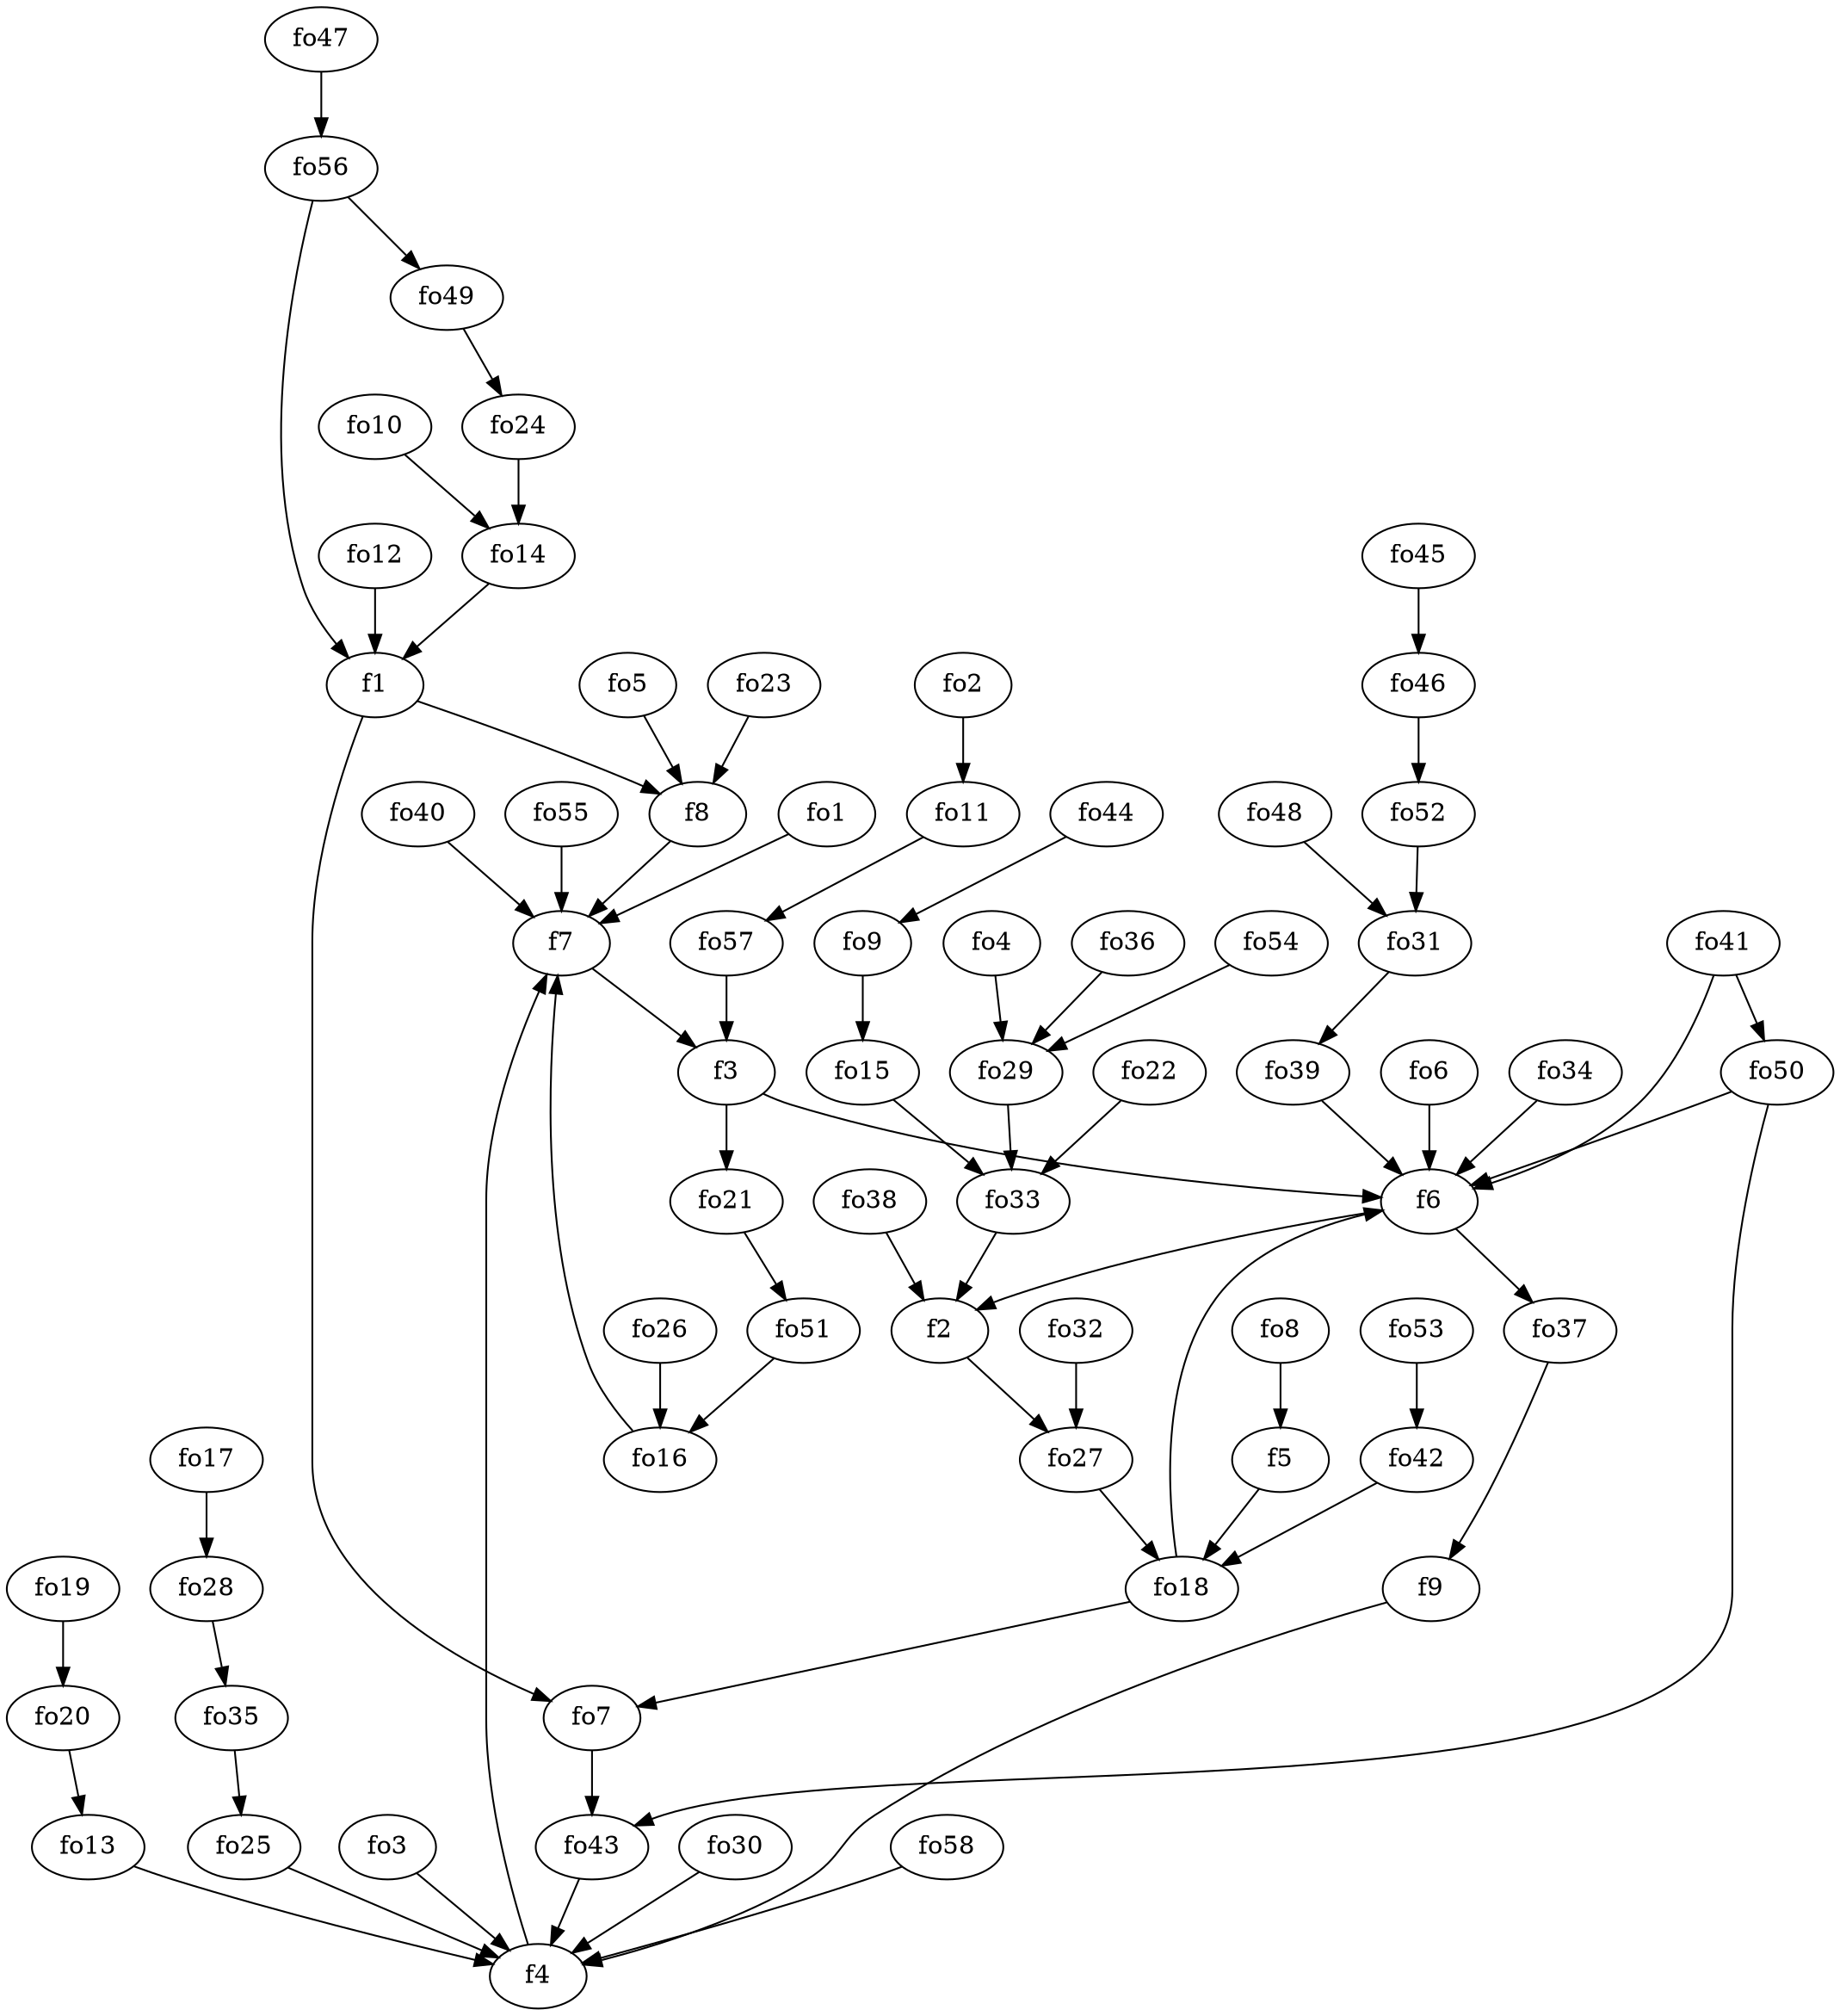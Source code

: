 strict digraph  {
f1;
f2;
f3;
f4;
f5;
f6;
f7;
f8;
f9;
fo1;
fo2;
fo3;
fo4;
fo5;
fo6;
fo7;
fo8;
fo9;
fo10;
fo11;
fo12;
fo13;
fo14;
fo15;
fo16;
fo17;
fo18;
fo19;
fo20;
fo21;
fo22;
fo23;
fo24;
fo25;
fo26;
fo27;
fo28;
fo29;
fo30;
fo31;
fo32;
fo33;
fo34;
fo35;
fo36;
fo37;
fo38;
fo39;
fo40;
fo41;
fo42;
fo43;
fo44;
fo45;
fo46;
fo47;
fo48;
fo49;
fo50;
fo51;
fo52;
fo53;
fo54;
fo55;
fo56;
fo57;
fo58;
f1 -> fo7  [weight=2];
f1 -> f8  [weight=2];
f2 -> fo27  [weight=2];
f3 -> f6  [weight=2];
f3 -> fo21  [weight=2];
f4 -> f7  [weight=2];
f5 -> fo18  [weight=2];
f6 -> f2  [weight=2];
f6 -> fo37  [weight=2];
f7 -> f3  [weight=2];
f8 -> f7  [weight=2];
f9 -> f4  [weight=2];
fo1 -> f7  [weight=2];
fo2 -> fo11  [weight=2];
fo3 -> f4  [weight=2];
fo4 -> fo29  [weight=2];
fo5 -> f8  [weight=2];
fo6 -> f6  [weight=2];
fo7 -> fo43  [weight=2];
fo8 -> f5  [weight=2];
fo9 -> fo15  [weight=2];
fo10 -> fo14  [weight=2];
fo11 -> fo57  [weight=2];
fo12 -> f1  [weight=2];
fo13 -> f4  [weight=2];
fo14 -> f1  [weight=2];
fo15 -> fo33  [weight=2];
fo16 -> f7  [weight=2];
fo17 -> fo28  [weight=2];
fo18 -> fo7  [weight=2];
fo18 -> f6  [weight=2];
fo19 -> fo20  [weight=2];
fo20 -> fo13  [weight=2];
fo21 -> fo51  [weight=2];
fo22 -> fo33  [weight=2];
fo23 -> f8  [weight=2];
fo24 -> fo14  [weight=2];
fo25 -> f4  [weight=2];
fo26 -> fo16  [weight=2];
fo27 -> fo18  [weight=2];
fo28 -> fo35  [weight=2];
fo29 -> fo33  [weight=2];
fo30 -> f4  [weight=2];
fo31 -> fo39  [weight=2];
fo32 -> fo27  [weight=2];
fo33 -> f2  [weight=2];
fo34 -> f6  [weight=2];
fo35 -> fo25  [weight=2];
fo36 -> fo29  [weight=2];
fo37 -> f9  [weight=2];
fo38 -> f2  [weight=2];
fo39 -> f6  [weight=2];
fo40 -> f7  [weight=2];
fo41 -> fo50  [weight=2];
fo41 -> f6  [weight=2];
fo42 -> fo18  [weight=2];
fo43 -> f4  [weight=2];
fo44 -> fo9  [weight=2];
fo45 -> fo46  [weight=2];
fo46 -> fo52  [weight=2];
fo47 -> fo56  [weight=2];
fo48 -> fo31  [weight=2];
fo49 -> fo24  [weight=2];
fo50 -> fo43  [weight=2];
fo50 -> f6  [weight=2];
fo51 -> fo16  [weight=2];
fo52 -> fo31  [weight=2];
fo53 -> fo42  [weight=2];
fo54 -> fo29  [weight=2];
fo55 -> f7  [weight=2];
fo56 -> f1  [weight=2];
fo56 -> fo49  [weight=2];
fo57 -> f3  [weight=2];
fo58 -> f4  [weight=2];
}
